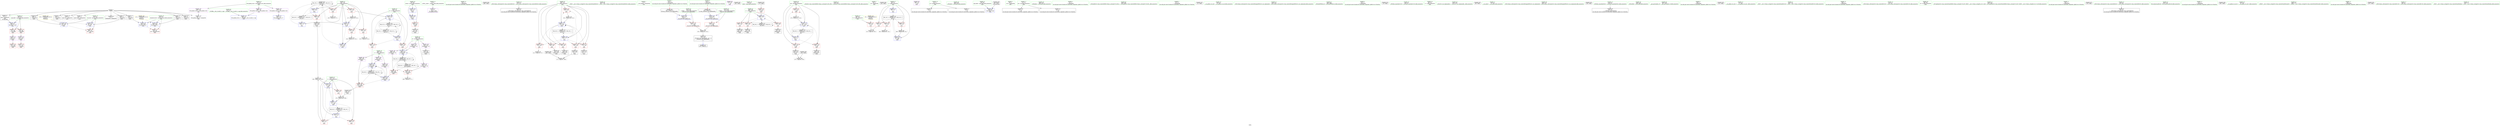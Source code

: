 digraph "SVFG" {
	label="SVFG";

	Node0x563636c6b610 [shape=record,color=grey,label="{NodeID: 0\nNullPtr}"];
	Node0x563636c6b610 -> Node0x563636c8f780[style=solid];
	Node0x563636c6b610 -> Node0x563636c8f880[style=solid];
	Node0x563636c6b610 -> Node0x563636c8f950[style=solid];
	Node0x563636c6b610 -> Node0x563636c8fa20[style=solid];
	Node0x563636c6b610 -> Node0x563636c8faf0[style=solid];
	Node0x563636c6b610 -> Node0x563636c8fbc0[style=solid];
	Node0x563636c6b610 -> Node0x563636c8fc90[style=solid];
	Node0x563636c6b610 -> Node0x563636c8fd60[style=solid];
	Node0x563636c6b610 -> Node0x563636c8fe30[style=solid];
	Node0x563636c6b610 -> Node0x563636c8ff00[style=solid];
	Node0x563636c6b610 -> Node0x563636c950a0[style=solid];
	Node0x563636c9c1f0 [shape=record,color=grey,label="{NodeID: 263\n245 = cmp(244, 117, )\n}"];
	Node0x563636c966c0 [shape=record,color=blue,label="{NodeID: 180\n82\<--117\nretval\<--\nmain\n}"];
	Node0x563636c966c0 -> Node0x563636c8db40[style=dashed];
	Node0x563636c8dea0 [shape=record,color=purple,label="{NodeID: 97\n31\<--4\n\<--_ZStL8__ioinit\n__cxx_global_var_init\n}"];
	Node0x563636c6cec0 [shape=record,color=green,label="{NodeID: 14\n251\<--1\n\<--dummyObj\nCan only get source location for instruction, argument, global var or function.}"];
	Node0x563636cc4410 [shape=record,color=black,label="{NodeID: 360\n289 = PHI()\n}"];
	Node0x563636ca6cc0 [shape=record,color=black,label="{NodeID: 277\nMR_28V_2 = PHI(MR_28V_3, MR_28V_1, )\npts\{1010000 \}\n}"];
	Node0x563636ca6cc0 -> Node0x563636c94c90[style=dashed];
	Node0x563636ca6cc0 -> Node0x563636c95750[style=dashed];
	Node0x563636ca6cc0 -> Node0x563636c95ea0[style=dashed];
	Node0x563636ca6cc0 -> Node0x563636ca6cc0[style=dashed];
	Node0x563636c8da70 [shape=record,color=purple,label="{NodeID: 111\n128\<--127\narrayidx1\<--\nmain\n}"];
	Node0x563636c8da70 -> Node0x563636c94950[style=solid];
	Node0x563636c8c4f0 [shape=record,color=green,label="{NodeID: 28\n70\<--74\n_ZNSt14basic_ofstreamIcSt11char_traitsIcEED1Ev\<--_ZNSt14basic_ofstreamIcSt11char_traitsIcEED1Ev_field_insensitive\n}"];
	Node0x563636c8c4f0 -> Node0x563636c905d0[style=solid];
	Node0x563636c939e0 [shape=record,color=red,label="{NodeID: 125\n260\<--104\n\<--n\nmain\n}"];
	Node0x563636c939e0 -> Node0x563636c90e20[style=solid];
	Node0x563636c8d0b0 [shape=record,color=green,label="{NodeID: 42\n106\<--107\nj\<--j_field_insensitive\nmain\n}"];
	Node0x563636c8d0b0 -> Node0x563636c93ab0[style=solid];
	Node0x563636c8d0b0 -> Node0x563636c93b80[style=solid];
	Node0x563636c8d0b0 -> Node0x563636c93c50[style=solid];
	Node0x563636c8d0b0 -> Node0x563636c93d20[style=solid];
	Node0x563636c8d0b0 -> Node0x563636c93df0[style=solid];
	Node0x563636c8d0b0 -> Node0x563636c93ec0[style=solid];
	Node0x563636c8d0b0 -> Node0x563636c955b0[style=solid];
	Node0x563636c8d0b0 -> Node0x563636c96040[style=solid];
	Node0x563636c94540 [shape=record,color=red,label="{NodeID: 139\n288\<--112\n\<--r\nmain\n}"];
	Node0x563636c8ede0 [shape=record,color=green,label="{NodeID: 56\n207\<--208\n_ZNSt7__cxx1112basic_stringIcSt11char_traitsIcESaIcEED1Ev\<--_ZNSt7__cxx1112basic_stringIcSt11char_traitsIcESaIcEED1Ev_field_insensitive\n}"];
	Node0x563636cb3310 [shape=record,color=yellow,style=double,label="{NodeID: 319\n10V_1 = ENCHI(MR_10V_0)\npts\{93 \}\nFun[main]}"];
	Node0x563636cb3310 -> Node0x563636c95820[style=dashed];
	Node0x563636cb3310 -> Node0x563636c959c0[style=dashed];
	Node0x563636c950a0 [shape=record,color=blue, style = dotted,label="{NodeID: 153\n381\<--3\nllvm.global_ctors_2\<--dummyVal\nGlob }"];
	Node0x563636c8faf0 [shape=record,color=black,label="{NodeID: 70\n198\<--3\n\<--dummyVal\nmain\n}"];
	Node0x563636c8faf0 -> Node0x563636c958f0[style=solid];
	Node0x563636c95c30 [shape=record,color=blue,label="{NodeID: 167\n104\<--217\nn\<--inc\nmain\n}"];
	Node0x563636c95c30 -> Node0x563636c93770[style=dashed];
	Node0x563636c95c30 -> Node0x563636c93840[style=dashed];
	Node0x563636c95c30 -> Node0x563636c95dd0[style=dashed];
	Node0x563636c95c30 -> Node0x563636caf2c0[style=dashed];
	Node0x563636c907a0 [shape=record,color=black,label="{NodeID: 84\n167\<--166\nconv\<--\nmain\n}"];
	Node0x563636c907a0 -> Node0x563636c9c670[style=solid];
	Node0x563636c89310 [shape=record,color=green,label="{NodeID: 1\n7\<--1\n__dso_handle\<--dummyObj\nGlob }"];
	Node0x563636cc2460 [shape=record,color=black,label="{NodeID: 347\n130 = PHI(322, )\n}"];
	Node0x563636c9c370 [shape=record,color=grey,label="{NodeID: 264\n184 = cmp(183, 117, )\n}"];
	Node0x563636c96790 [shape=record,color=blue,label="{NodeID: 181\n325\<--323\n__a.addr\<--__a\n_ZStorSt13_Ios_OpenmodeS_\n}"];
	Node0x563636c96790 -> Node0x563636c94d60[style=dashed];
	Node0x563636c8df70 [shape=record,color=purple,label="{NodeID: 98\n277\<--16\n\<--.str\nmain\n}"];
	Node0x563636c6cf90 [shape=record,color=green,label="{NodeID: 15\n4\<--6\n_ZStL8__ioinit\<--_ZStL8__ioinit_field_insensitive\nGlob }"];
	Node0x563636c6cf90 -> Node0x563636c8dea0[style=solid];
	Node0x563636cc4510 [shape=record,color=black,label="{NodeID: 361\n292 = PHI()\n}"];
	Node0x563636ca71c0 [shape=record,color=black,label="{NodeID: 278\nMR_30V_2 = PHI(MR_30V_3, MR_30V_1, )\npts\{1030000 \}\n}"];
	Node0x563636ca71c0 -> Node0x563636c94af0[style=dashed];
	Node0x563636ca71c0 -> Node0x563636c94bc0[style=dashed];
	Node0x563636ca71c0 -> Node0x563636c95f70[style=dashed];
	Node0x563636ca71c0 -> Node0x563636ca71c0[style=dashed];
	Node0x563636ca71c0 -> Node0x563636cb1fc0[style=dashed];
	Node0x563636c8db40 [shape=record,color=red,label="{NodeID: 112\n305\<--82\n\<--retval\nmain\n}"];
	Node0x563636c8db40 -> Node0x563636c91090[style=solid];
	Node0x563636c8c5f0 [shape=record,color=green,label="{NodeID: 29\n77\<--78\nmain\<--main_field_insensitive\n}"];
	Node0x563636c93ab0 [shape=record,color=red,label="{NodeID: 126\n166\<--106\n\<--j\nmain\n}"];
	Node0x563636c93ab0 -> Node0x563636c907a0[style=solid];
	Node0x563636c8d180 [shape=record,color=green,label="{NodeID: 43\n108\<--109\nc\<--c_field_insensitive\nmain\n}"];
	Node0x563636c8d180 -> Node0x563636c93f90[style=solid];
	Node0x563636c8d180 -> Node0x563636c94060[style=solid];
	Node0x563636c8d180 -> Node0x563636c94130[style=solid];
	Node0x563636c8d180 -> Node0x563636c95680[style=solid];
	Node0x563636c94610 [shape=record,color=red,label="{NodeID: 140\n254\<--114\n\<--j36\nmain\n}"];
	Node0x563636c94610 -> Node0x563636c90d50[style=solid];
	Node0x563636c8eee0 [shape=record,color=green,label="{NodeID: 57\n279\<--280\n_ZStlsISt11char_traitsIcEERSt13basic_ostreamIcT_ES5_PKc\<--_ZStlsISt11char_traitsIcEERSt13basic_ostreamIcT_ES5_PKc_field_insensitive\n}"];
	Node0x563636cb33f0 [shape=record,color=yellow,style=double,label="{NodeID: 320\n12V_1 = ENCHI(MR_12V_0)\npts\{95 \}\nFun[main]}"];
	Node0x563636cb33f0 -> Node0x563636c958f0[style=dashed];
	Node0x563636cb33f0 -> Node0x563636c95a90[style=dashed];
	Node0x563636c951a0 [shape=record,color=blue,label="{NodeID: 154\n82\<--117\nretval\<--\nmain\n}"];
	Node0x563636c951a0 -> Node0x563636c966c0[style=dashed];
	Node0x563636c8fbc0 [shape=record,color=black,label="{NodeID: 71\n201\<--3\n\<--dummyVal\nmain\n}"];
	Node0x563636c95d00 [shape=record,color=blue,label="{NodeID: 168\n110\<--216\ncv\<--\nmain\n}"];
	Node0x563636c95d00 -> Node0x563636c94200[style=dashed];
	Node0x563636c95d00 -> Node0x563636c942d0[style=dashed];
	Node0x563636c95d00 -> Node0x563636cb15c0[style=dashed];
	Node0x563636c90870 [shape=record,color=black,label="{NodeID: 85\n174\<--173\nconv12\<--\nmain\n}"];
	Node0x563636c6cd70 [shape=record,color=green,label="{NodeID: 2\n16\<--1\n.str\<--dummyObj\nGlob }"];
	Node0x563636cc37f0 [shape=record,color=black,label="{NodeID: 348\n144 = PHI()\n}"];
	Node0x563636c9c4f0 [shape=record,color=grey,label="{NodeID: 265\n151 = cmp(149, 150, )\n}"];
	Node0x563636c96860 [shape=record,color=blue,label="{NodeID: 182\n327\<--324\n__b.addr\<--__b\n_ZStorSt13_Ios_OpenmodeS_\n}"];
	Node0x563636c96860 -> Node0x563636c94e30[style=dashed];
	Node0x563636c8e040 [shape=record,color=purple,label="{NodeID: 99\n286\<--18\n\<--.str.3\nmain\n}"];
	Node0x563636c6d060 [shape=record,color=green,label="{NodeID: 16\n8\<--11\nin\<--in_field_insensitive\nGlob }"];
	Node0x563636c6d060 -> Node0x563636c8ffd0[style=solid];
	Node0x563636c6d060 -> Node0x563636c900d0[style=solid];
	Node0x563636cc45e0 [shape=record,color=black,label="{NodeID: 362\n323 = PHI(131, )\n0th arg _ZStorSt13_Ios_OpenmodeS_ }"];
	Node0x563636cc45e0 -> Node0x563636c96790[style=solid];
	Node0x563636c8dc10 [shape=record,color=red,label="{NodeID: 113\n120\<--86\n\<--argv.addr\nmain\n}"];
	Node0x563636c8dc10 -> Node0x563636c8d9a0[style=solid];
	Node0x563636c8c6f0 [shape=record,color=green,label="{NodeID: 30\n82\<--83\nretval\<--retval_field_insensitive\nmain\n}"];
	Node0x563636c8c6f0 -> Node0x563636c8db40[style=solid];
	Node0x563636c8c6f0 -> Node0x563636c951a0[style=solid];
	Node0x563636c8c6f0 -> Node0x563636c966c0[style=solid];
	Node0x563636c93b80 [shape=record,color=red,label="{NodeID: 127\n173\<--106\n\<--j\nmain\n}"];
	Node0x563636c93b80 -> Node0x563636c90870[style=solid];
	Node0x563636c8d250 [shape=record,color=green,label="{NodeID: 44\n110\<--111\ncv\<--cv_field_insensitive\nmain\n}"];
	Node0x563636c8d250 -> Node0x563636c94200[style=solid];
	Node0x563636c8d250 -> Node0x563636c942d0[style=solid];
	Node0x563636c8d250 -> Node0x563636c95b60[style=solid];
	Node0x563636c8d250 -> Node0x563636c95d00[style=solid];
	Node0x563636c946e0 [shape=record,color=red,label="{NodeID: 141\n264\<--114\n\<--j36\nmain\n}"];
	Node0x563636c946e0 -> Node0x563636c90ef0[style=solid];
	Node0x563636c8efe0 [shape=record,color=green,label="{NodeID: 58\n284\<--285\n_ZNSolsEi\<--_ZNSolsEi_field_insensitive\n}"];
	Node0x563636c95270 [shape=record,color=blue,label="{NodeID: 155\n84\<--80\nargc.addr\<--argc\nmain\n}"];
	Node0x563636c8fc90 [shape=record,color=black,label="{NodeID: 72\n202\<--3\n\<--dummyVal\nmain\n}"];
	Node0x563636c8fc90 -> Node0x563636c959c0[style=solid];
	Node0x563636c95dd0 [shape=record,color=blue,label="{NodeID: 169\n104\<--224\nn\<--inc25\nmain\n}"];
	Node0x563636c95dd0 -> Node0x563636caf2c0[style=dashed];
	Node0x563636c90940 [shape=record,color=black,label="{NodeID: 86\n181\<--180\nidxprom\<--\nmain\n}"];
	Node0x563636c6ca60 [shape=record,color=green,label="{NodeID: 3\n18\<--1\n.str.3\<--dummyObj\nGlob }"];
	Node0x563636cc38c0 [shape=record,color=black,label="{NodeID: 349\n168 = PHI()\n}"];
	Node0x563636cc38c0 -> Node0x563636c9c670[style=solid];
	Node0x563636c9c670 [shape=record,color=grey,label="{NodeID: 266\n171 = cmp(167, 168, )\n}"];
	Node0x563636c8e110 [shape=record,color=purple,label="{NodeID: 100\n379\<--20\nllvm.global_ctors_0\<--llvm.global_ctors\nGlob }"];
	Node0x563636c8e110 -> Node0x563636c94f00[style=solid];
	Node0x563636c6d2c0 [shape=record,color=green,label="{NodeID: 17\n12\<--15\nout\<--out_field_insensitive\nGlob }"];
	Node0x563636c6d2c0 -> Node0x563636c901d0[style=solid];
	Node0x563636c6d2c0 -> Node0x563636c902d0[style=solid];
	Node0x563636cc47a0 [shape=record,color=black,label="{NodeID: 363\n324 = PHI(132, )\n1st arg _ZStorSt13_Ios_OpenmodeS_ }"];
	Node0x563636cc47a0 -> Node0x563636c96860[style=solid];
	Node0x563636c8dce0 [shape=record,color=red,label="{NodeID: 114\n127\<--86\n\<--argv.addr\nmain\n}"];
	Node0x563636c8dce0 -> Node0x563636c8da70[style=solid];
	Node0x563636c8c7c0 [shape=record,color=green,label="{NodeID: 31\n84\<--85\nargc.addr\<--argc.addr_field_insensitive\nmain\n}"];
	Node0x563636c8c7c0 -> Node0x563636c95270[style=solid];
	Node0x563636c93c50 [shape=record,color=red,label="{NodeID: 128\n190\<--106\n\<--j\nmain\n}"];
	Node0x563636c93c50 -> Node0x563636c90ae0[style=solid];
	Node0x563636c8d320 [shape=record,color=green,label="{NodeID: 45\n112\<--113\nr\<--r_field_insensitive\nmain\n}"];
	Node0x563636c8d320 -> Node0x563636c943a0[style=solid];
	Node0x563636c8d320 -> Node0x563636c94470[style=solid];
	Node0x563636c8d320 -> Node0x563636c94540[style=solid];
	Node0x563636c8d320 -> Node0x563636c961e0[style=solid];
	Node0x563636c8d320 -> Node0x563636c96380[style=solid];
	Node0x563636c8d320 -> Node0x563636c96450[style=solid];
	Node0x563636c947b0 [shape=record,color=red,label="{NodeID: 142\n273\<--114\n\<--j36\nmain\n}"];
	Node0x563636c947b0 -> Node0x563636c9b8f0[style=solid];
	Node0x563636c8f0e0 [shape=record,color=green,label="{NodeID: 59\n290\<--291\n_ZNSolsEy\<--_ZNSolsEy_field_insensitive\n}"];
	Node0x563636c95340 [shape=record,color=blue,label="{NodeID: 156\n86\<--81\nargv.addr\<--argv\nmain\n}"];
	Node0x563636c95340 -> Node0x563636c8dc10[style=dashed];
	Node0x563636c95340 -> Node0x563636c8dce0[style=dashed];
	Node0x563636c8fd60 [shape=record,color=black,label="{NodeID: 73\n204\<--3\n\<--dummyVal\nmain\n}"];
	Node0x563636c8fd60 -> Node0x563636c95a90[style=solid];
	Node0x563636c9b2f0 [shape=record,color=grey,label="{NodeID: 253\n224 = Binary(223, 214, )\n}"];
	Node0x563636c9b2f0 -> Node0x563636c95dd0[style=solid];
	Node0x563636c95ea0 [shape=record,color=blue,label="{NodeID: 170\n231\<--228\narrayidx28\<--\nmain\n}"];
	Node0x563636c95ea0 -> Node0x563636c94c90[style=dashed];
	Node0x563636c95ea0 -> Node0x563636c95750[style=dashed];
	Node0x563636c95ea0 -> Node0x563636c95ea0[style=dashed];
	Node0x563636c95ea0 -> Node0x563636ca6cc0[style=dashed];
	Node0x563636c90a10 [shape=record,color=black,label="{NodeID: 87\n187\<--186\nidxprom17\<--\nmain\n}"];
	Node0x563636c6caf0 [shape=record,color=green,label="{NodeID: 4\n21\<--1\n\<--dummyObj\nCan only get source location for instruction, argument, global var or function.}"];
	Node0x563636cc3990 [shape=record,color=black,label="{NodeID: 350\n175 = PHI()\n}"];
	Node0x563636cc3990 -> Node0x563636c94a20[style=solid];
	Node0x563636c9c7f0 [shape=record,color=grey,label="{NodeID: 267\n221 = cmp(220, 214, )\n}"];
	Node0x563636c8e210 [shape=record,color=purple,label="{NodeID: 101\n380\<--20\nllvm.global_ctors_1\<--llvm.global_ctors\nGlob }"];
	Node0x563636c8e210 -> Node0x563636c94fd0[style=solid];
	Node0x563636c6d390 [shape=record,color=green,label="{NodeID: 18\n20\<--24\nllvm.global_ctors\<--llvm.global_ctors_field_insensitive\nGlob }"];
	Node0x563636c6d390 -> Node0x563636c8e110[style=solid];
	Node0x563636c6d390 -> Node0x563636c8e210[style=solid];
	Node0x563636c6d390 -> Node0x563636c8e310[style=solid];
	Node0x563636cc48e0 [shape=record,color=black,label="{NodeID: 364\n80 = PHI()\n0th arg main }"];
	Node0x563636cc48e0 -> Node0x563636c95270[style=solid];
	Node0x563636c931c0 [shape=record,color=red,label="{NodeID: 115\n150\<--88\n\<--T\nmain\n}"];
	Node0x563636c931c0 -> Node0x563636c9c4f0[style=solid];
	Node0x563636c8c890 [shape=record,color=green,label="{NodeID: 32\n86\<--87\nargv.addr\<--argv.addr_field_insensitive\nmain\n}"];
	Node0x563636c8c890 -> Node0x563636c8dc10[style=solid];
	Node0x563636c8c890 -> Node0x563636c8dce0[style=solid];
	Node0x563636c8c890 -> Node0x563636c95340[style=solid];
	Node0x563636c93d20 [shape=record,color=red,label="{NodeID: 129\n210\<--106\n\<--j\nmain\n}"];
	Node0x563636c93d20 -> Node0x563636c9c070[style=solid];
	Node0x563636c8d3f0 [shape=record,color=green,label="{NodeID: 46\n114\<--115\nj36\<--j36_field_insensitive\nmain\n}"];
	Node0x563636c8d3f0 -> Node0x563636c94610[style=solid];
	Node0x563636c8d3f0 -> Node0x563636c946e0[style=solid];
	Node0x563636c8d3f0 -> Node0x563636c947b0[style=solid];
	Node0x563636c8d3f0 -> Node0x563636c962b0[style=solid];
	Node0x563636c8d3f0 -> Node0x563636c96520[style=solid];
	Node0x563636c94880 [shape=record,color=red,label="{NodeID: 143\n122\<--121\n\<--arrayidx\nmain\n}"];
	Node0x563636c8f1e0 [shape=record,color=green,label="{NodeID: 60\n293\<--294\n_ZSt4endlIcSt11char_traitsIcEERSt13basic_ostreamIT_T0_ES6_\<--_ZSt4endlIcSt11char_traitsIcEERSt13basic_ostreamIT_T0_ES6__field_insensitive\n}"];
	Node0x563636c95410 [shape=record,color=blue,label="{NodeID: 157\n96\<--117\ni\<--\nmain\n}"];
	Node0x563636c95410 -> Node0x563636ca49c0[style=dashed];
	Node0x563636c8fe30 [shape=record,color=black,label="{NodeID: 74\n311\<--3\nlpad.val\<--dummyVal\nmain\n}"];
	Node0x563636c9b470 [shape=record,color=grey,label="{NodeID: 254\n270 = Binary(269, 268, )\n}"];
	Node0x563636c9b470 -> Node0x563636c96450[style=solid];
	Node0x563636c95f70 [shape=record,color=blue,label="{NodeID: 171\n236\<--233\narrayidx30\<--\nmain\n}"];
	Node0x563636c95f70 -> Node0x563636cb1fc0[style=dashed];
	Node0x563636c90ae0 [shape=record,color=black,label="{NodeID: 88\n191\<--190\nidxprom19\<--\nmain\n}"];
	Node0x563636c6cbb0 [shape=record,color=green,label="{NodeID: 5\n117\<--1\n\<--dummyObj\nCan only get source location for instruction, argument, global var or function.}"];
	Node0x563636cc3a60 [shape=record,color=black,label="{NodeID: 351\n32 = PHI()\n}"];
	Node0x563636c9c970 [shape=record,color=grey,label="{NodeID: 268\n257 = cmp(255, 256, )\n}"];
	Node0x563636c8e310 [shape=record,color=purple,label="{NodeID: 102\n381\<--20\nllvm.global_ctors_2\<--llvm.global_ctors\nGlob }"];
	Node0x563636c8e310 -> Node0x563636c950a0[style=solid];
	Node0x563636c6d460 [shape=record,color=green,label="{NodeID: 19\n25\<--26\n__cxx_global_var_init\<--__cxx_global_var_init_field_insensitive\n}"];
	Node0x563636c93290 [shape=record,color=red,label="{NodeID: 116\n309\<--92\nexn\<--exn.slot\nmain\n}"];
	Node0x563636c8c960 [shape=record,color=green,label="{NodeID: 33\n88\<--89\nT\<--T_field_insensitive\nmain\n}"];
	Node0x563636c8c960 -> Node0x563636c931c0[style=solid];
	Node0x563636c93df0 [shape=record,color=red,label="{NodeID: 130\n229\<--106\n\<--j\nmain\n}"];
	Node0x563636c93df0 -> Node0x563636c90bb0[style=solid];
	Node0x563636c8d4c0 [shape=record,color=green,label="{NodeID: 47\n125\<--126\n_ZNSt14basic_ifstreamIcSt11char_traitsIcEE4openEPKcSt13_Ios_Openmode\<--_ZNSt14basic_ifstreamIcSt11char_traitsIcEE4openEPKcSt13_Ios_Openmode_field_insensitive\n}"];
	Node0x563636cb15c0 [shape=record,color=black,label="{NodeID: 310\nMR_22V_4 = PHI(MR_22V_6, MR_22V_3, )\npts\{111 \}\n}"];
	Node0x563636cb15c0 -> Node0x563636c95b60[style=dashed];
	Node0x563636cb15c0 -> Node0x563636c95d00[style=dashed];
	Node0x563636cb15c0 -> Node0x563636ca5dc0[style=dashed];
	Node0x563636cb15c0 -> Node0x563636cb15c0[style=dashed];
	Node0x563636c94950 [shape=record,color=red,label="{NodeID: 144\n129\<--128\n\<--arrayidx1\nmain\n}"];
	Node0x563636c8f2e0 [shape=record,color=green,label="{NodeID: 61\n295\<--296\n_ZNSolsEPFRSoS_E\<--_ZNSolsEPFRSoS_E_field_insensitive\n}"];
	Node0x563636c954e0 [shape=record,color=blue,label="{NodeID: 158\n104\<--117\nn\<--\nmain\n}"];
	Node0x563636c954e0 -> Node0x563636caf2c0[style=dashed];
	Node0x563636c8ff00 [shape=record,color=black,label="{NodeID: 75\n312\<--3\nlpad.val63\<--dummyVal\nmain\n}"];
	Node0x563636c9b5f0 [shape=record,color=grey,label="{NodeID: 255\n282 = Binary(281, 214, )\n}"];
	Node0x563636c96040 [shape=record,color=blue,label="{NodeID: 172\n106\<--241\nj\<--inc32\nmain\n}"];
	Node0x563636c96040 -> Node0x563636c93ab0[style=dashed];
	Node0x563636c96040 -> Node0x563636c93b80[style=dashed];
	Node0x563636c96040 -> Node0x563636c93c50[style=dashed];
	Node0x563636c96040 -> Node0x563636c93d20[style=dashed];
	Node0x563636c96040 -> Node0x563636c93df0[style=dashed];
	Node0x563636c96040 -> Node0x563636c93ec0[style=dashed];
	Node0x563636c96040 -> Node0x563636c96040[style=dashed];
	Node0x563636c96040 -> Node0x563636ca53c0[style=dashed];
	Node0x563636c90bb0 [shape=record,color=black,label="{NodeID: 89\n230\<--229\nidxprom27\<--\nmain\n}"];
	Node0x563636c6cc40 [shape=record,color=green,label="{NodeID: 6\n124\<--1\n\<--dummyObj\nCan only get source location for instruction, argument, global var or function.}"];
	Node0x563636cc3be0 [shape=record,color=black,label="{NodeID: 352\n53 = PHI()\n}"];
	Node0x563636c8e410 [shape=record,color=purple,label="{NodeID: 103\n192\<--100\narrayidx20\<--v\nmain\n}"];
	Node0x563636c8e410 -> Node0x563636c95750[style=solid];
	Node0x563636c6d560 [shape=record,color=green,label="{NodeID: 20\n29\<--30\n_ZNSt8ios_base4InitC1Ev\<--_ZNSt8ios_base4InitC1Ev_field_insensitive\n}"];
	Node0x563636c93360 [shape=record,color=red,label="{NodeID: 117\n310\<--94\nsel\<--ehselector.slot\nmain\n}"];
	Node0x563636c8ca30 [shape=record,color=green,label="{NodeID: 34\n90\<--91\ns\<--s_field_insensitive\nmain\n}"];
	Node0x563636c93ec0 [shape=record,color=red,label="{NodeID: 131\n240\<--106\n\<--j\nmain\n}"];
	Node0x563636c93ec0 -> Node0x563636c9ba70[style=solid];
	Node0x563636c8e5e0 [shape=record,color=green,label="{NodeID: 48\n133\<--134\n_ZStorSt13_Ios_OpenmodeS_\<--_ZStorSt13_Ios_OpenmodeS__field_insensitive\n}"];
	Node0x563636c94a20 [shape=record,color=red,label="{NodeID: 145\n178\<--175\n\<--call14\nmain\n}"];
	Node0x563636c94a20 -> Node0x563636c95680[style=solid];
	Node0x563636c8f3e0 [shape=record,color=green,label="{NodeID: 62\n325\<--326\n__a.addr\<--__a.addr_field_insensitive\n_ZStorSt13_Ios_OpenmodeS_\n}"];
	Node0x563636c8f3e0 -> Node0x563636c94d60[style=solid];
	Node0x563636c8f3e0 -> Node0x563636c96790[style=solid];
	Node0x563636c955b0 [shape=record,color=blue,label="{NodeID: 159\n106\<--117\nj\<--\nmain\n}"];
	Node0x563636c955b0 -> Node0x563636c93ab0[style=dashed];
	Node0x563636c955b0 -> Node0x563636c93b80[style=dashed];
	Node0x563636c955b0 -> Node0x563636c93c50[style=dashed];
	Node0x563636c955b0 -> Node0x563636c93d20[style=dashed];
	Node0x563636c955b0 -> Node0x563636c93df0[style=dashed];
	Node0x563636c955b0 -> Node0x563636c93ec0[style=dashed];
	Node0x563636c955b0 -> Node0x563636c96040[style=dashed];
	Node0x563636c955b0 -> Node0x563636ca53c0[style=dashed];
	Node0x563636c8ffd0 [shape=record,color=black,label="{NodeID: 76\n9\<--8\n\<--in\nCan only get source location for instruction, argument, global var or function.}"];
	Node0x563636c9b770 [shape=record,color=grey,label="{NodeID: 256\n217 = Binary(216, 214, )\n}"];
	Node0x563636c9b770 -> Node0x563636c95c30[style=solid];
	Node0x563636c96110 [shape=record,color=blue,label="{NodeID: 173\n104\<--248\nn\<--\nmain\n}"];
	Node0x563636c96110 -> Node0x563636c939e0[style=dashed];
	Node0x563636c96110 -> Node0x563636ca4ec0[style=dashed];
	Node0x563636c90c80 [shape=record,color=black,label="{NodeID: 90\n235\<--234\nidxprom29\<--\nmain\n}"];
	Node0x563636c6bf50 [shape=record,color=green,label="{NodeID: 7\n131\<--1\n\<--dummyObj\nCan only get source location for instruction, argument, global var or function.|{<s0>8}}"];
	Node0x563636c6bf50:s0 -> Node0x563636cc45e0[style=solid,color=red];
	Node0x563636cc3cb0 [shape=record,color=black,label="{NodeID: 353\n68 = PHI()\n}"];
	Node0x563636ca49c0 [shape=record,color=black,label="{NodeID: 270\nMR_14V_3 = PHI(MR_14V_4, MR_14V_2, )\npts\{97 \}\n}"];
	Node0x563636ca49c0 -> Node0x563636c93430[style=dashed];
	Node0x563636ca49c0 -> Node0x563636c93500[style=dashed];
	Node0x563636ca49c0 -> Node0x563636c935d0[style=dashed];
	Node0x563636ca49c0 -> Node0x563636c965f0[style=dashed];
	Node0x563636c8e4e0 [shape=record,color=purple,label="{NodeID: 104\n231\<--100\narrayidx28\<--v\nmain\n}"];
	Node0x563636c8e4e0 -> Node0x563636c95ea0[style=solid];
	Node0x563636c6d660 [shape=record,color=green,label="{NodeID: 21\n35\<--36\n__cxa_atexit\<--__cxa_atexit_field_insensitive\n}"];
	Node0x563636c93430 [shape=record,color=red,label="{NodeID: 118\n149\<--96\n\<--i\nmain\n}"];
	Node0x563636c93430 -> Node0x563636c9c4f0[style=solid];
	Node0x563636c8cb00 [shape=record,color=green,label="{NodeID: 35\n92\<--93\nexn.slot\<--exn.slot_field_insensitive\nmain\n}"];
	Node0x563636c8cb00 -> Node0x563636c93290[style=solid];
	Node0x563636c8cb00 -> Node0x563636c95820[style=solid];
	Node0x563636c8cb00 -> Node0x563636c959c0[style=solid];
	Node0x563636c93f90 [shape=record,color=red,label="{NodeID: 132\n180\<--108\n\<--c\nmain\n}"];
	Node0x563636c93f90 -> Node0x563636c90940[style=solid];
	Node0x563636c8e6e0 [shape=record,color=green,label="{NodeID: 49\n136\<--137\n_ZNSt14basic_ofstreamIcSt11char_traitsIcEE4openEPKcSt13_Ios_Openmode\<--_ZNSt14basic_ofstreamIcSt11char_traitsIcEE4openEPKcSt13_Ios_Openmode_field_insensitive\n}"];
	Node0x563636cb1fc0 [shape=record,color=black,label="{NodeID: 312\nMR_30V_4 = PHI(MR_30V_5, MR_30V_3, )\npts\{1030000 \}\n}"];
	Node0x563636cb1fc0 -> Node0x563636c94af0[style=dashed];
	Node0x563636cb1fc0 -> Node0x563636c94bc0[style=dashed];
	Node0x563636cb1fc0 -> Node0x563636c95f70[style=dashed];
	Node0x563636cb1fc0 -> Node0x563636ca71c0[style=dashed];
	Node0x563636cb1fc0 -> Node0x563636cb1fc0[style=dashed];
	Node0x563636c94af0 [shape=record,color=red,label="{NodeID: 146\n183\<--182\n\<--arrayidx15\nmain\n}"];
	Node0x563636c94af0 -> Node0x563636c9c370[style=solid];
	Node0x563636c8f4b0 [shape=record,color=green,label="{NodeID: 63\n327\<--328\n__b.addr\<--__b.addr_field_insensitive\n_ZStorSt13_Ios_OpenmodeS_\n}"];
	Node0x563636c8f4b0 -> Node0x563636c94e30[style=solid];
	Node0x563636c8f4b0 -> Node0x563636c96860[style=solid];
	Node0x563636c95680 [shape=record,color=blue,label="{NodeID: 160\n108\<--178\nc\<--\nmain\n}"];
	Node0x563636c95680 -> Node0x563636c93f90[style=dashed];
	Node0x563636c95680 -> Node0x563636c94060[style=dashed];
	Node0x563636c95680 -> Node0x563636c94130[style=dashed];
	Node0x563636c95680 -> Node0x563636c95680[style=dashed];
	Node0x563636c95680 -> Node0x563636ca58c0[style=dashed];
	Node0x563636c900d0 [shape=record,color=black,label="{NodeID: 77\n10\<--8\n\<--in\nCan only get source location for instruction, argument, global var or function.}"];
	Node0x563636c9b8f0 [shape=record,color=grey,label="{NodeID: 257\n274 = Binary(273, 214, )\n}"];
	Node0x563636c9b8f0 -> Node0x563636c96520[style=solid];
	Node0x563636c961e0 [shape=record,color=blue,label="{NodeID: 174\n112\<--251\nr\<--\nmain\n}"];
	Node0x563636c961e0 -> Node0x563636c943a0[style=dashed];
	Node0x563636c961e0 -> Node0x563636c94540[style=dashed];
	Node0x563636c961e0 -> Node0x563636c96380[style=dashed];
	Node0x563636c961e0 -> Node0x563636ca62c0[style=dashed];
	Node0x563636c90d50 [shape=record,color=black,label="{NodeID: 91\n255\<--254\nconv38\<--\nmain\n}"];
	Node0x563636c90d50 -> Node0x563636c9c970[style=solid];
	Node0x563636c6bfe0 [shape=record,color=green,label="{NodeID: 8\n132\<--1\n\<--dummyObj\nCan only get source location for instruction, argument, global var or function.|{<s0>8}}"];
	Node0x563636c6bfe0:s0 -> Node0x563636cc47a0[style=solid,color=red];
	Node0x563636cc3db0 [shape=record,color=black,label="{NodeID: 354\n138 = PHI()\n}"];
	Node0x563636ca4ec0 [shape=record,color=black,label="{NodeID: 271\nMR_16V_2 = PHI(MR_16V_11, MR_16V_1, )\npts\{105 \}\n}"];
	Node0x563636ca4ec0 -> Node0x563636c954e0[style=dashed];
	Node0x563636c8d590 [shape=record,color=purple,label="{NodeID: 105\n266\<--100\narrayidx44\<--v\nmain\n}"];
	Node0x563636c8d590 -> Node0x563636c94c90[style=solid];
	Node0x563636c6d760 [shape=record,color=green,label="{NodeID: 22\n34\<--40\n_ZNSt8ios_base4InitD1Ev\<--_ZNSt8ios_base4InitD1Ev_field_insensitive\n}"];
	Node0x563636c6d760 -> Node0x563636c903d0[style=solid];
	Node0x563636c93500 [shape=record,color=red,label="{NodeID: 119\n281\<--96\n\<--i\nmain\n}"];
	Node0x563636c93500 -> Node0x563636c9b5f0[style=solid];
	Node0x563636c8cbd0 [shape=record,color=green,label="{NodeID: 36\n94\<--95\nehselector.slot\<--ehselector.slot_field_insensitive\nmain\n}"];
	Node0x563636c8cbd0 -> Node0x563636c93360[style=solid];
	Node0x563636c8cbd0 -> Node0x563636c958f0[style=solid];
	Node0x563636c8cbd0 -> Node0x563636c95a90[style=solid];
	Node0x563636c94060 [shape=record,color=red,label="{NodeID: 133\n186\<--108\n\<--c\nmain\n}"];
	Node0x563636c94060 -> Node0x563636c90a10[style=solid];
	Node0x563636c8e7e0 [shape=record,color=green,label="{NodeID: 50\n139\<--140\n_ZNSirsERi\<--_ZNSirsERi_field_insensitive\n}"];
	Node0x563636c94bc0 [shape=record,color=red,label="{NodeID: 147\n189\<--188\n\<--arrayidx18\nmain\n}"];
	Node0x563636c94bc0 -> Node0x563636c95750[style=solid];
	Node0x563636c8f580 [shape=record,color=green,label="{NodeID: 64\n343\<--344\n__gxx_personality_v0\<--__gxx_personality_v0_field_insensitive\n}"];
	Node0x563636c95750 [shape=record,color=blue,label="{NodeID: 161\n192\<--189\narrayidx20\<--\nmain\n}"];
	Node0x563636c95750 -> Node0x563636c94c90[style=dashed];
	Node0x563636c95750 -> Node0x563636c95750[style=dashed];
	Node0x563636c95750 -> Node0x563636c95ea0[style=dashed];
	Node0x563636c95750 -> Node0x563636ca6cc0[style=dashed];
	Node0x563636c901d0 [shape=record,color=black,label="{NodeID: 78\n13\<--12\n\<--out\nCan only get source location for instruction, argument, global var or function.}"];
	Node0x563636c9ba70 [shape=record,color=grey,label="{NodeID: 258\n241 = Binary(240, 214, )\n}"];
	Node0x563636c9ba70 -> Node0x563636c96040[style=solid];
	Node0x563636c962b0 [shape=record,color=blue,label="{NodeID: 175\n114\<--117\nj36\<--\nmain\n}"];
	Node0x563636c962b0 -> Node0x563636c94610[style=dashed];
	Node0x563636c962b0 -> Node0x563636c946e0[style=dashed];
	Node0x563636c962b0 -> Node0x563636c947b0[style=dashed];
	Node0x563636c962b0 -> Node0x563636c96520[style=dashed];
	Node0x563636c962b0 -> Node0x563636ca67c0[style=dashed];
	Node0x563636c90e20 [shape=record,color=black,label="{NodeID: 92\n261\<--260\nconv42\<--\nmain\n}"];
	Node0x563636c90e20 -> Node0x563636c9bbf0[style=solid];
	Node0x563636c6dd00 [shape=record,color=green,label="{NodeID: 9\n159\<--1\n\<--dummyObj\nCan only get source location for instruction, argument, global var or function.}"];
	Node0x563636cc3eb0 [shape=record,color=black,label="{NodeID: 355\n154 = PHI()\n}"];
	Node0x563636ca53c0 [shape=record,color=black,label="{NodeID: 272\nMR_18V_2 = PHI(MR_18V_4, MR_18V_1, )\npts\{107 \}\n}"];
	Node0x563636ca53c0 -> Node0x563636c955b0[style=dashed];
	Node0x563636c8d660 [shape=record,color=purple,label="{NodeID: 106\n156\<--102\narraydecay\<--dv\nmain\n}"];
	Node0x563636c8d660 -> Node0x563636c906d0[style=solid];
	Node0x563636c6d860 [shape=record,color=green,label="{NodeID: 23\n47\<--48\n__cxx_global_var_init.1\<--__cxx_global_var_init.1_field_insensitive\n}"];
	Node0x563636c935d0 [shape=record,color=red,label="{NodeID: 120\n299\<--96\n\<--i\nmain\n}"];
	Node0x563636c935d0 -> Node0x563636c9bef0[style=solid];
	Node0x563636c8cca0 [shape=record,color=green,label="{NodeID: 37\n96\<--97\ni\<--i_field_insensitive\nmain\n}"];
	Node0x563636c8cca0 -> Node0x563636c93430[style=solid];
	Node0x563636c8cca0 -> Node0x563636c93500[style=solid];
	Node0x563636c8cca0 -> Node0x563636c935d0[style=solid];
	Node0x563636c8cca0 -> Node0x563636c95410[style=solid];
	Node0x563636c8cca0 -> Node0x563636c965f0[style=solid];
	Node0x563636c94130 [shape=record,color=red,label="{NodeID: 134\n234\<--108\n\<--c\nmain\n}"];
	Node0x563636c94130 -> Node0x563636c90c80[style=solid];
	Node0x563636c8e8e0 [shape=record,color=green,label="{NodeID: 51\n142\<--143\n_ZNSt7__cxx1112basic_stringIcSt11char_traitsIcESaIcEEC1Ev\<--_ZNSt7__cxx1112basic_stringIcSt11char_traitsIcESaIcEEC1Ev_field_insensitive\n}"];
	Node0x563636c94c90 [shape=record,color=red,label="{NodeID: 148\n267\<--266\n\<--arrayidx44\nmain\n}"];
	Node0x563636c94c90 -> Node0x563636c90fc0[style=solid];
	Node0x563636c8f680 [shape=record,color=green,label="{NodeID: 65\n22\<--373\n_GLOBAL__sub_I_LucaB_0_1.cpp\<--_GLOBAL__sub_I_LucaB_0_1.cpp_field_insensitive\n}"];
	Node0x563636c8f680 -> Node0x563636c94fd0[style=solid];
	Node0x563636c95820 [shape=record,color=blue,label="{NodeID: 162\n92\<--196\nexn.slot\<--\nmain\n}"];
	Node0x563636c95820 -> Node0x563636c93290[style=dashed];
	Node0x563636c902d0 [shape=record,color=black,label="{NodeID: 79\n14\<--12\n\<--out\nCan only get source location for instruction, argument, global var or function.}"];
	Node0x563636c9bbf0 [shape=record,color=grey,label="{NodeID: 259\n262 = Binary(259, 261, )\n}"];
	Node0x563636c9bbf0 -> Node0x563636c96380[style=solid];
	Node0x563636c96380 [shape=record,color=blue,label="{NodeID: 176\n112\<--262\nr\<--mul\nmain\n}"];
	Node0x563636c96380 -> Node0x563636c94470[style=dashed];
	Node0x563636c96380 -> Node0x563636c96450[style=dashed];
	Node0x563636c90ef0 [shape=record,color=black,label="{NodeID: 93\n265\<--264\nidxprom43\<--\nmain\n}"];
	Node0x563636c6dd90 [shape=record,color=green,label="{NodeID: 10\n160\<--1\n\<--dummyObj\nCan only get source location for instruction, argument, global var or function.}"];
	Node0x563636cc3fb0 [shape=record,color=black,label="{NodeID: 356\n256 = PHI()\n}"];
	Node0x563636cc3fb0 -> Node0x563636c9c970[style=solid];
	Node0x563636ca58c0 [shape=record,color=black,label="{NodeID: 273\nMR_20V_2 = PHI(MR_20V_3, MR_20V_1, )\npts\{109 \}\n}"];
	Node0x563636ca58c0 -> Node0x563636c95680[style=dashed];
	Node0x563636ca58c0 -> Node0x563636ca58c0[style=dashed];
	Node0x563636c8d730 [shape=record,color=purple,label="{NodeID: 107\n182\<--102\narrayidx15\<--dv\nmain\n}"];
	Node0x563636c8d730 -> Node0x563636c94af0[style=solid];
	Node0x563636c8c1d0 [shape=record,color=green,label="{NodeID: 24\n51\<--52\n_ZNSt14basic_ifstreamIcSt11char_traitsIcEEC1Ev\<--_ZNSt14basic_ifstreamIcSt11char_traitsIcEEC1Ev_field_insensitive\n}"];
	Node0x563636c936a0 [shape=record,color=red,label="{NodeID: 121\n216\<--104\n\<--n\nmain\n}"];
	Node0x563636c936a0 -> Node0x563636c95d00[style=solid];
	Node0x563636c936a0 -> Node0x563636c9b770[style=solid];
	Node0x563636c8cd70 [shape=record,color=green,label="{NodeID: 38\n98\<--99\ns4\<--s4_field_insensitive\nmain\n}"];
	Node0x563636c94200 [shape=record,color=red,label="{NodeID: 135\n228\<--110\n\<--cv\nmain\n}"];
	Node0x563636c94200 -> Node0x563636c95ea0[style=solid];
	Node0x563636c8e9e0 [shape=record,color=green,label="{NodeID: 52\n145\<--146\n_ZSt7getlineIcSt11char_traitsIcESaIcEERSt13basic_istreamIT_T0_ES7_RNSt7__cxx1112basic_stringIS4_S5_T1_EE\<--_ZSt7getlineIcSt11char_traitsIcESaIcEERSt13basic_istreamIT_T0_ES7_RNSt7__cxx1112basic_stringIS4_S5_T1_EE_field_insensitive\n}"];
	Node0x563636c94d60 [shape=record,color=red,label="{NodeID: 149\n331\<--325\n\<--__a.addr\n_ZStorSt13_Ios_OpenmodeS_\n}"];
	Node0x563636c94d60 -> Node0x563636c9bd70[style=solid];
	Node0x563636c8f780 [shape=record,color=black,label="{NodeID: 66\n2\<--3\ndummyVal\<--dummyVal\n}"];
	Node0x563636c958f0 [shape=record,color=blue,label="{NodeID: 163\n94\<--198\nehselector.slot\<--\nmain\n}"];
	Node0x563636c958f0 -> Node0x563636c93360[style=dashed];
	Node0x563636c903d0 [shape=record,color=black,label="{NodeID: 80\n33\<--34\n\<--_ZNSt8ios_base4InitD1Ev\nCan only get source location for instruction, argument, global var or function.}"];
	Node0x563636c9bd70 [shape=record,color=grey,label="{NodeID: 260\n333 = Binary(331, 332, )\n}"];
	Node0x563636c9bd70 -> Node0x563636c8ddd0[style=solid];
	Node0x563636c96450 [shape=record,color=blue,label="{NodeID: 177\n112\<--270\nr\<--add\nmain\n}"];
	Node0x563636c96450 -> Node0x563636c943a0[style=dashed];
	Node0x563636c96450 -> Node0x563636c94540[style=dashed];
	Node0x563636c96450 -> Node0x563636c96380[style=dashed];
	Node0x563636c96450 -> Node0x563636ca62c0[style=dashed];
	Node0x563636c90fc0 [shape=record,color=black,label="{NodeID: 94\n268\<--267\nconv45\<--\nmain\n}"];
	Node0x563636c90fc0 -> Node0x563636c9b470[style=solid];
	Node0x563636c6de20 [shape=record,color=green,label="{NodeID: 11\n161\<--1\n\<--dummyObj\nCan only get source location for instruction, argument, global var or function.}"];
	Node0x563636cc4110 [shape=record,color=black,label="{NodeID: 357\n278 = PHI()\n}"];
	Node0x563636ca5dc0 [shape=record,color=black,label="{NodeID: 274\nMR_22V_2 = PHI(MR_22V_3, MR_22V_1, )\npts\{111 \}\n}"];
	Node0x563636ca5dc0 -> Node0x563636c95b60[style=dashed];
	Node0x563636ca5dc0 -> Node0x563636c95d00[style=dashed];
	Node0x563636ca5dc0 -> Node0x563636ca5dc0[style=dashed];
	Node0x563636ca5dc0 -> Node0x563636cb15c0[style=dashed];
	Node0x563636c8d800 [shape=record,color=purple,label="{NodeID: 108\n188\<--102\narrayidx18\<--dv\nmain\n}"];
	Node0x563636c8d800 -> Node0x563636c94bc0[style=solid];
	Node0x563636c8c260 [shape=record,color=green,label="{NodeID: 25\n55\<--59\n_ZNSt14basic_ifstreamIcSt11char_traitsIcEED1Ev\<--_ZNSt14basic_ifstreamIcSt11char_traitsIcEED1Ev_field_insensitive\n}"];
	Node0x563636c8c260 -> Node0x563636c904d0[style=solid];
	Node0x563636c93770 [shape=record,color=red,label="{NodeID: 122\n220\<--104\n\<--n\nmain\n}"];
	Node0x563636c93770 -> Node0x563636c9c7f0[style=solid];
	Node0x563636c8ce40 [shape=record,color=green,label="{NodeID: 39\n100\<--101\nv\<--v_field_insensitive\nmain\n}"];
	Node0x563636c8ce40 -> Node0x563636c8e410[style=solid];
	Node0x563636c8ce40 -> Node0x563636c8e4e0[style=solid];
	Node0x563636c8ce40 -> Node0x563636c8d590[style=solid];
	Node0x563636c942d0 [shape=record,color=red,label="{NodeID: 136\n233\<--110\n\<--cv\nmain\n}"];
	Node0x563636c942d0 -> Node0x563636c95f70[style=solid];
	Node0x563636c8eae0 [shape=record,color=green,label="{NodeID: 53\n162\<--163\nllvm.memset.p0i8.i64\<--llvm.memset.p0i8.i64_field_insensitive\n}"];
	Node0x563636c94e30 [shape=record,color=red,label="{NodeID: 150\n332\<--327\n\<--__b.addr\n_ZStorSt13_Ios_OpenmodeS_\n}"];
	Node0x563636c94e30 -> Node0x563636c9bd70[style=solid];
	Node0x563636c8f880 [shape=record,color=black,label="{NodeID: 67\n81\<--3\nargv\<--dummyVal\nmain\n1st arg main }"];
	Node0x563636c8f880 -> Node0x563636c95340[style=solid];
	Node0x563636c959c0 [shape=record,color=blue,label="{NodeID: 164\n92\<--202\nexn.slot\<--\nmain\n}"];
	Node0x563636c959c0 -> Node0x563636c93290[style=dashed];
	Node0x563636c904d0 [shape=record,color=black,label="{NodeID: 81\n54\<--55\n\<--_ZNSt14basic_ifstreamIcSt11char_traitsIcEED1Ev\nCan only get source location for instruction, argument, global var or function.}"];
	Node0x563636c9bef0 [shape=record,color=grey,label="{NodeID: 261\n300 = Binary(299, 214, )\n}"];
	Node0x563636c9bef0 -> Node0x563636c965f0[style=solid];
	Node0x563636c96520 [shape=record,color=blue,label="{NodeID: 178\n114\<--274\nj36\<--inc47\nmain\n}"];
	Node0x563636c96520 -> Node0x563636c94610[style=dashed];
	Node0x563636c96520 -> Node0x563636c946e0[style=dashed];
	Node0x563636c96520 -> Node0x563636c947b0[style=dashed];
	Node0x563636c96520 -> Node0x563636c96520[style=dashed];
	Node0x563636c96520 -> Node0x563636ca67c0[style=dashed];
	Node0x563636c91090 [shape=record,color=black,label="{NodeID: 95\n79\<--305\nmain_ret\<--\nmain\n}"];
	Node0x563636c6def0 [shape=record,color=green,label="{NodeID: 12\n214\<--1\n\<--dummyObj\nCan only get source location for instruction, argument, global var or function.}"];
	Node0x563636cc4210 [shape=record,color=black,label="{NodeID: 358\n283 = PHI()\n}"];
	Node0x563636ca62c0 [shape=record,color=black,label="{NodeID: 275\nMR_24V_2 = PHI(MR_24V_4, MR_24V_1, )\npts\{113 \}\n}"];
	Node0x563636ca62c0 -> Node0x563636c961e0[style=dashed];
	Node0x563636c8d8d0 [shape=record,color=purple,label="{NodeID: 109\n236\<--102\narrayidx30\<--dv\nmain\n}"];
	Node0x563636c8d8d0 -> Node0x563636c95f70[style=solid];
	Node0x563636c8c2f0 [shape=record,color=green,label="{NodeID: 26\n62\<--63\n__cxx_global_var_init.2\<--__cxx_global_var_init.2_field_insensitive\n}"];
	Node0x563636c93840 [shape=record,color=red,label="{NodeID: 123\n223\<--104\n\<--n\nmain\n}"];
	Node0x563636c93840 -> Node0x563636c9b2f0[style=solid];
	Node0x563636c8cf10 [shape=record,color=green,label="{NodeID: 40\n102\<--103\ndv\<--dv_field_insensitive\nmain\n}"];
	Node0x563636c8cf10 -> Node0x563636c8d660[style=solid];
	Node0x563636c8cf10 -> Node0x563636c8d730[style=solid];
	Node0x563636c8cf10 -> Node0x563636c8d800[style=solid];
	Node0x563636c8cf10 -> Node0x563636c8d8d0[style=solid];
	Node0x563636caf2c0 [shape=record,color=black,label="{NodeID: 303\nMR_16V_4 = PHI(MR_16V_5, MR_16V_3, )\npts\{105 \}\n}"];
	Node0x563636caf2c0 -> Node0x563636c936a0[style=dashed];
	Node0x563636caf2c0 -> Node0x563636c93910[style=dashed];
	Node0x563636caf2c0 -> Node0x563636c939e0[style=dashed];
	Node0x563636caf2c0 -> Node0x563636c95c30[style=dashed];
	Node0x563636caf2c0 -> Node0x563636c96110[style=dashed];
	Node0x563636caf2c0 -> Node0x563636ca4ec0[style=dashed];
	Node0x563636caf2c0 -> Node0x563636caf2c0[style=dashed];
	Node0x563636c943a0 [shape=record,color=red,label="{NodeID: 137\n259\<--112\n\<--r\nmain\n}"];
	Node0x563636c943a0 -> Node0x563636c9bbf0[style=solid];
	Node0x563636c8ebe0 [shape=record,color=green,label="{NodeID: 54\n169\<--170\n_ZNKSt7__cxx1112basic_stringIcSt11char_traitsIcESaIcEE4sizeEv\<--_ZNKSt7__cxx1112basic_stringIcSt11char_traitsIcESaIcEE4sizeEv_field_insensitive\n}"];
	Node0x563636c94f00 [shape=record,color=blue,label="{NodeID: 151\n379\<--21\nllvm.global_ctors_0\<--\nGlob }"];
	Node0x563636c8f950 [shape=record,color=black,label="{NodeID: 68\n195\<--3\n\<--dummyVal\nmain\n}"];
	Node0x563636c95a90 [shape=record,color=blue,label="{NodeID: 165\n94\<--204\nehselector.slot\<--\nmain\n}"];
	Node0x563636c95a90 -> Node0x563636c93360[style=dashed];
	Node0x563636c905d0 [shape=record,color=black,label="{NodeID: 82\n69\<--70\n\<--_ZNSt14basic_ofstreamIcSt11char_traitsIcEED1Ev\nCan only get source location for instruction, argument, global var or function.}"];
	Node0x563636c9c070 [shape=record,color=grey,label="{NodeID: 262\n211 = cmp(210, 117, )\n}"];
	Node0x563636c965f0 [shape=record,color=blue,label="{NodeID: 179\n96\<--300\ni\<--inc61\nmain\n}"];
	Node0x563636c965f0 -> Node0x563636ca49c0[style=dashed];
	Node0x563636c8ddd0 [shape=record,color=black,label="{NodeID: 96\n322\<--333\n_ZStorSt13_Ios_OpenmodeS__ret\<--or\n_ZStorSt13_Ios_OpenmodeS_\n|{<s0>8}}"];
	Node0x563636c8ddd0:s0 -> Node0x563636cc2460[style=solid,color=blue];
	Node0x563636c6ce30 [shape=record,color=green,label="{NodeID: 13\n248\<--1\n\<--dummyObj\nCan only get source location for instruction, argument, global var or function.}"];
	Node0x563636cc4310 [shape=record,color=black,label="{NodeID: 359\n287 = PHI()\n}"];
	Node0x563636ca67c0 [shape=record,color=black,label="{NodeID: 276\nMR_26V_2 = PHI(MR_26V_4, MR_26V_1, )\npts\{115 \}\n}"];
	Node0x563636ca67c0 -> Node0x563636c962b0[style=dashed];
	Node0x563636c8d9a0 [shape=record,color=purple,label="{NodeID: 110\n121\<--120\narrayidx\<--\nmain\n}"];
	Node0x563636c8d9a0 -> Node0x563636c94880[style=solid];
	Node0x563636c8c3f0 [shape=record,color=green,label="{NodeID: 27\n66\<--67\n_ZNSt14basic_ofstreamIcSt11char_traitsIcEEC1Ev\<--_ZNSt14basic_ofstreamIcSt11char_traitsIcEEC1Ev_field_insensitive\n}"];
	Node0x563636c93910 [shape=record,color=red,label="{NodeID: 124\n244\<--104\n\<--n\nmain\n}"];
	Node0x563636c93910 -> Node0x563636c9c1f0[style=solid];
	Node0x563636c8cfe0 [shape=record,color=green,label="{NodeID: 41\n104\<--105\nn\<--n_field_insensitive\nmain\n}"];
	Node0x563636c8cfe0 -> Node0x563636c936a0[style=solid];
	Node0x563636c8cfe0 -> Node0x563636c93770[style=solid];
	Node0x563636c8cfe0 -> Node0x563636c93840[style=solid];
	Node0x563636c8cfe0 -> Node0x563636c93910[style=solid];
	Node0x563636c8cfe0 -> Node0x563636c939e0[style=solid];
	Node0x563636c8cfe0 -> Node0x563636c954e0[style=solid];
	Node0x563636c8cfe0 -> Node0x563636c95c30[style=solid];
	Node0x563636c8cfe0 -> Node0x563636c95dd0[style=solid];
	Node0x563636c8cfe0 -> Node0x563636c96110[style=solid];
	Node0x563636c94470 [shape=record,color=red,label="{NodeID: 138\n269\<--112\n\<--r\nmain\n}"];
	Node0x563636c94470 -> Node0x563636c9b470[style=solid];
	Node0x563636c8ece0 [shape=record,color=green,label="{NodeID: 55\n176\<--177\n_ZNSt7__cxx1112basic_stringIcSt11char_traitsIcESaIcEEixEm\<--_ZNSt7__cxx1112basic_stringIcSt11char_traitsIcESaIcEEixEm_field_insensitive\n}"];
	Node0x563636cb3230 [shape=record,color=yellow,style=double,label="{NodeID: 318\n8V_1 = ENCHI(MR_8V_0)\npts\{89 \}\nFun[main]}"];
	Node0x563636cb3230 -> Node0x563636c931c0[style=dashed];
	Node0x563636c94fd0 [shape=record,color=blue,label="{NodeID: 152\n380\<--22\nllvm.global_ctors_1\<--_GLOBAL__sub_I_LucaB_0_1.cpp\nGlob }"];
	Node0x563636c8fa20 [shape=record,color=black,label="{NodeID: 69\n196\<--3\n\<--dummyVal\nmain\n}"];
	Node0x563636c8fa20 -> Node0x563636c95820[style=solid];
	Node0x563636c95b60 [shape=record,color=blue,label="{NodeID: 166\n110\<--214\ncv\<--\nmain\n}"];
	Node0x563636c95b60 -> Node0x563636c94200[style=dashed];
	Node0x563636c95b60 -> Node0x563636c942d0[style=dashed];
	Node0x563636c95b60 -> Node0x563636cb15c0[style=dashed];
	Node0x563636c906d0 [shape=record,color=black,label="{NodeID: 83\n157\<--156\n\<--arraydecay\nmain\n}"];
}
